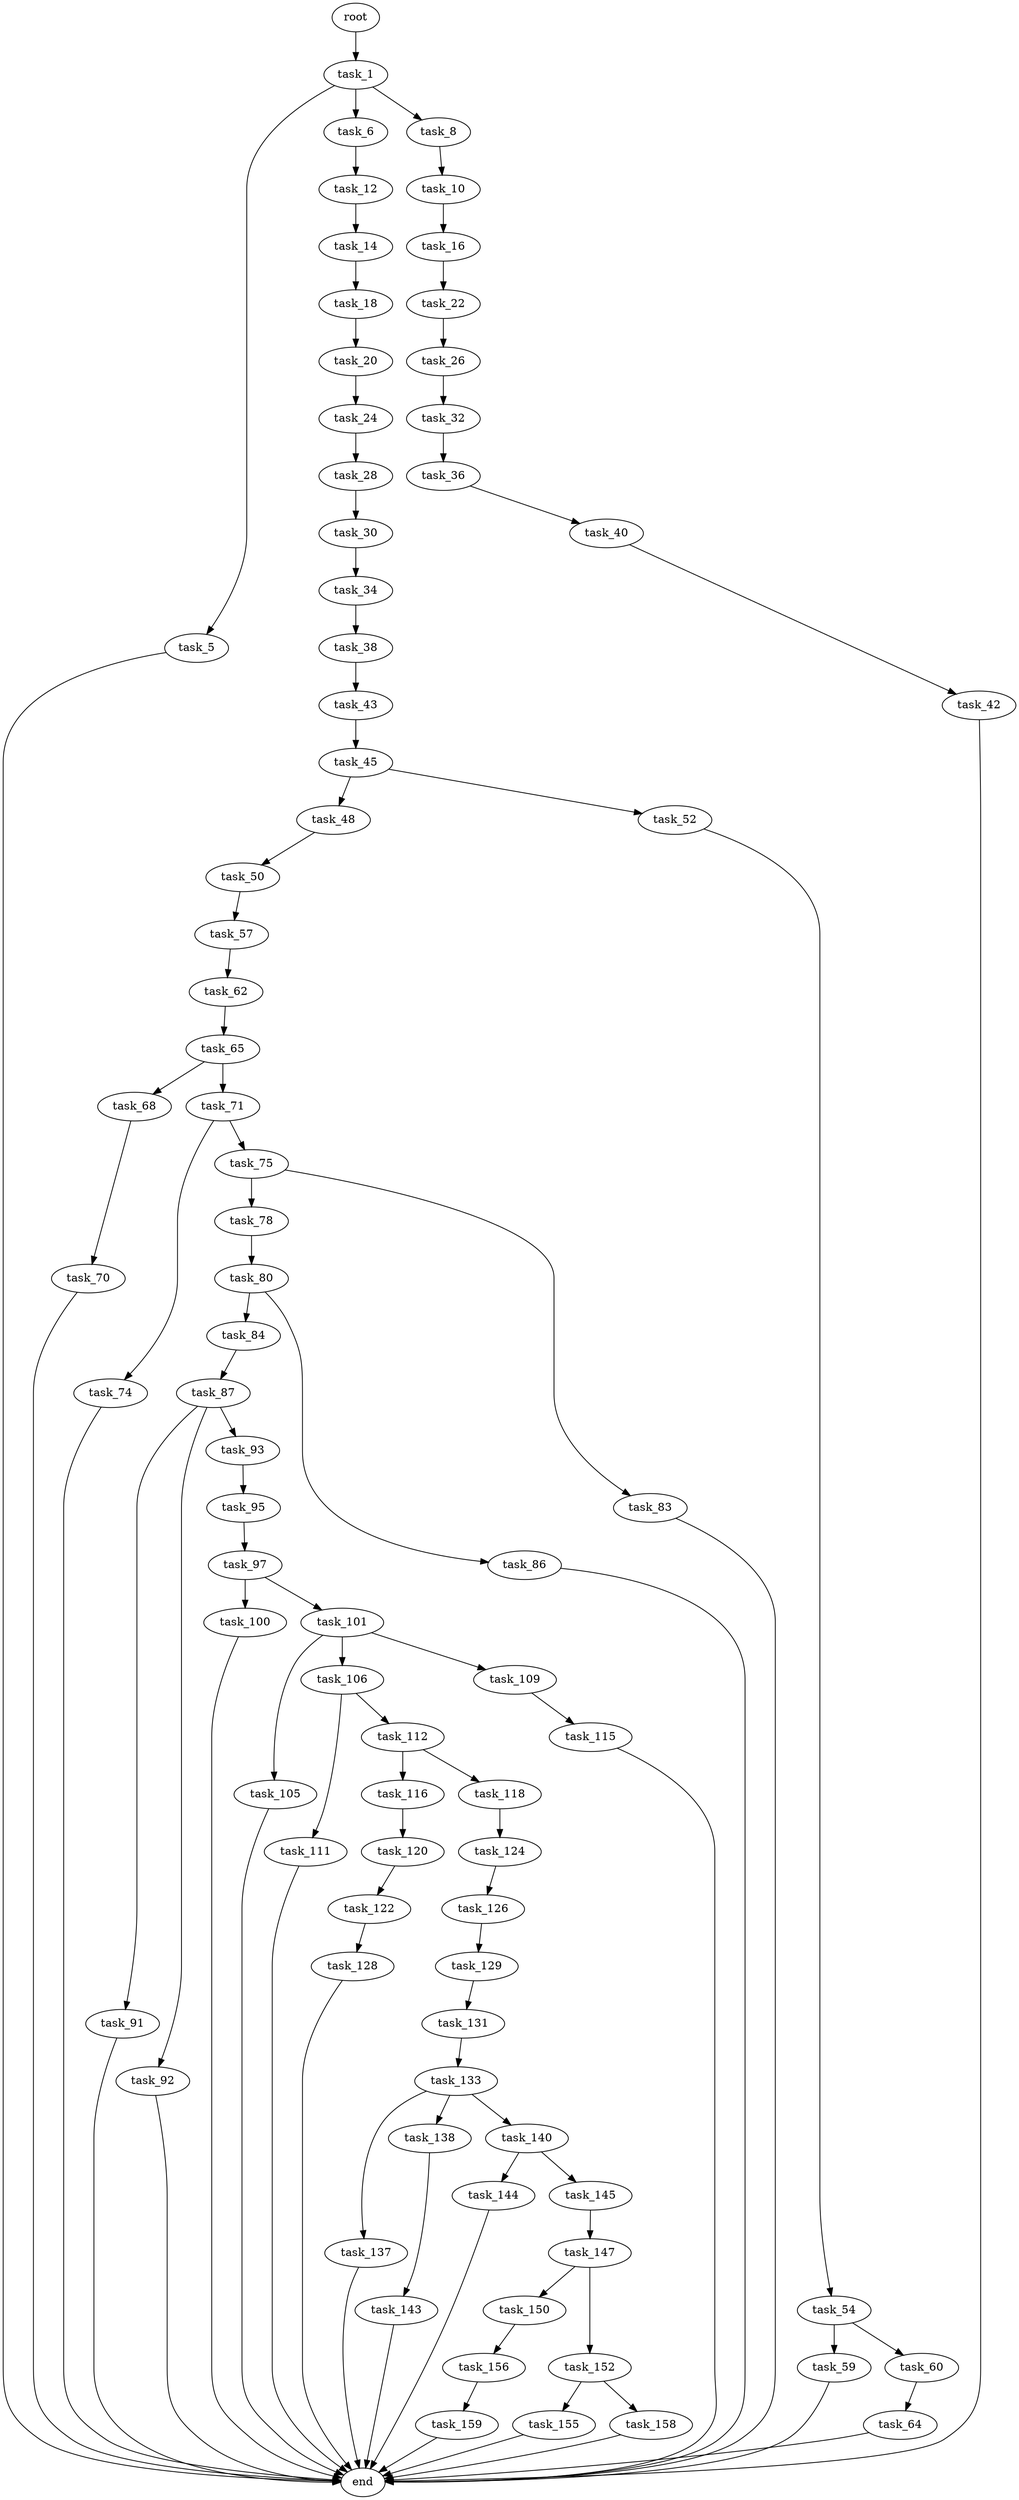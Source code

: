 digraph G {
  root [size="0.000000"];
  task_1 [size="1023083928.000000"];
  task_5 [size="549755813888.000000"];
  task_6 [size="28991029248.000000"];
  task_8 [size="25590725787.000000"];
  task_10 [size="1160442831.000000"];
  task_12 [size="134217728000.000000"];
  task_14 [size="1346534080.000000"];
  task_16 [size="175123219664.000000"];
  task_18 [size="18397352930.000000"];
  task_20 [size="368293445632.000000"];
  task_22 [size="1073741824000.000000"];
  task_24 [size="5218591123.000000"];
  task_26 [size="307857101020.000000"];
  task_28 [size="15482930447.000000"];
  task_30 [size="662713418541.000000"];
  task_32 [size="187139629594.000000"];
  task_34 [size="28991029248.000000"];
  task_36 [size="12901729545.000000"];
  task_38 [size="157247715686.000000"];
  task_40 [size="85477887617.000000"];
  task_42 [size="277115152107.000000"];
  task_43 [size="782757789696.000000"];
  task_45 [size="8589934592.000000"];
  task_48 [size="180564083740.000000"];
  task_50 [size="11599649021.000000"];
  task_52 [size="1073741824000.000000"];
  task_54 [size="21402819258.000000"];
  task_57 [size="134217728000.000000"];
  task_59 [size="7418238418.000000"];
  task_60 [size="793253709400.000000"];
  task_62 [size="76791232807.000000"];
  task_64 [size="134217728000.000000"];
  task_65 [size="549755813888.000000"];
  task_68 [size="171249120122.000000"];
  task_70 [size="11192946038.000000"];
  task_71 [size="1073741824000.000000"];
  task_74 [size="113890574573.000000"];
  task_75 [size="4567901741.000000"];
  task_78 [size="782757789696.000000"];
  task_80 [size="214157205361.000000"];
  task_83 [size="2589197747.000000"];
  task_84 [size="231928233984.000000"];
  task_86 [size="8589934592.000000"];
  task_87 [size="549755813888.000000"];
  task_91 [size="782757789696.000000"];
  task_92 [size="134217728000.000000"];
  task_93 [size="262594519904.000000"];
  task_95 [size="14571807677.000000"];
  task_97 [size="758505159639.000000"];
  task_100 [size="10541419382.000000"];
  task_101 [size="418190583.000000"];
  task_105 [size="303918673407.000000"];
  task_106 [size="28117444095.000000"];
  task_109 [size="28991029248.000000"];
  task_111 [size="368293445632.000000"];
  task_112 [size="327449047306.000000"];
  task_115 [size="28991029248.000000"];
  task_116 [size="68719476736.000000"];
  task_118 [size="1073741824000.000000"];
  task_120 [size="549755813888.000000"];
  task_122 [size="43102868480.000000"];
  task_124 [size="231928233984.000000"];
  task_126 [size="14900408456.000000"];
  task_128 [size="68719476736.000000"];
  task_129 [size="1073741824000.000000"];
  task_131 [size="79321306046.000000"];
  task_133 [size="445626541727.000000"];
  task_137 [size="28991029248.000000"];
  task_138 [size="29387434921.000000"];
  task_140 [size="5010902341.000000"];
  task_143 [size="68719476736.000000"];
  task_144 [size="33690604575.000000"];
  task_145 [size="45164474560.000000"];
  task_147 [size="184547626702.000000"];
  task_150 [size="942267933191.000000"];
  task_152 [size="1318934968108.000000"];
  task_155 [size="5115863957.000000"];
  task_156 [size="368293445632.000000"];
  task_158 [size="113630685233.000000"];
  task_159 [size="368293445632.000000"];
  end [size="0.000000"];

  root -> task_1 [size="1.000000"];
  task_1 -> task_5 [size="33554432.000000"];
  task_1 -> task_6 [size="33554432.000000"];
  task_1 -> task_8 [size="33554432.000000"];
  task_5 -> end [size="1.000000"];
  task_6 -> task_12 [size="75497472.000000"];
  task_8 -> task_10 [size="536870912.000000"];
  task_10 -> task_16 [size="33554432.000000"];
  task_12 -> task_14 [size="209715200.000000"];
  task_14 -> task_18 [size="33554432.000000"];
  task_16 -> task_22 [size="134217728.000000"];
  task_18 -> task_20 [size="411041792.000000"];
  task_20 -> task_24 [size="411041792.000000"];
  task_22 -> task_26 [size="838860800.000000"];
  task_24 -> task_28 [size="301989888.000000"];
  task_26 -> task_32 [size="679477248.000000"];
  task_28 -> task_30 [size="33554432.000000"];
  task_30 -> task_34 [size="679477248.000000"];
  task_32 -> task_36 [size="411041792.000000"];
  task_34 -> task_38 [size="75497472.000000"];
  task_36 -> task_40 [size="301989888.000000"];
  task_38 -> task_43 [size="134217728.000000"];
  task_40 -> task_42 [size="75497472.000000"];
  task_42 -> end [size="1.000000"];
  task_43 -> task_45 [size="679477248.000000"];
  task_45 -> task_48 [size="33554432.000000"];
  task_45 -> task_52 [size="33554432.000000"];
  task_48 -> task_50 [size="134217728.000000"];
  task_50 -> task_57 [size="209715200.000000"];
  task_52 -> task_54 [size="838860800.000000"];
  task_54 -> task_59 [size="536870912.000000"];
  task_54 -> task_60 [size="536870912.000000"];
  task_57 -> task_62 [size="209715200.000000"];
  task_59 -> end [size="1.000000"];
  task_60 -> task_64 [size="838860800.000000"];
  task_62 -> task_65 [size="75497472.000000"];
  task_64 -> end [size="1.000000"];
  task_65 -> task_68 [size="536870912.000000"];
  task_65 -> task_71 [size="536870912.000000"];
  task_68 -> task_70 [size="209715200.000000"];
  task_70 -> end [size="1.000000"];
  task_71 -> task_74 [size="838860800.000000"];
  task_71 -> task_75 [size="838860800.000000"];
  task_74 -> end [size="1.000000"];
  task_75 -> task_78 [size="209715200.000000"];
  task_75 -> task_83 [size="209715200.000000"];
  task_78 -> task_80 [size="679477248.000000"];
  task_80 -> task_84 [size="209715200.000000"];
  task_80 -> task_86 [size="209715200.000000"];
  task_83 -> end [size="1.000000"];
  task_84 -> task_87 [size="301989888.000000"];
  task_86 -> end [size="1.000000"];
  task_87 -> task_91 [size="536870912.000000"];
  task_87 -> task_92 [size="536870912.000000"];
  task_87 -> task_93 [size="536870912.000000"];
  task_91 -> end [size="1.000000"];
  task_92 -> end [size="1.000000"];
  task_93 -> task_95 [size="301989888.000000"];
  task_95 -> task_97 [size="536870912.000000"];
  task_97 -> task_100 [size="838860800.000000"];
  task_97 -> task_101 [size="838860800.000000"];
  task_100 -> end [size="1.000000"];
  task_101 -> task_105 [size="33554432.000000"];
  task_101 -> task_106 [size="33554432.000000"];
  task_101 -> task_109 [size="33554432.000000"];
  task_105 -> end [size="1.000000"];
  task_106 -> task_111 [size="33554432.000000"];
  task_106 -> task_112 [size="33554432.000000"];
  task_109 -> task_115 [size="75497472.000000"];
  task_111 -> end [size="1.000000"];
  task_112 -> task_116 [size="411041792.000000"];
  task_112 -> task_118 [size="411041792.000000"];
  task_115 -> end [size="1.000000"];
  task_116 -> task_120 [size="134217728.000000"];
  task_118 -> task_124 [size="838860800.000000"];
  task_120 -> task_122 [size="536870912.000000"];
  task_122 -> task_128 [size="679477248.000000"];
  task_124 -> task_126 [size="301989888.000000"];
  task_126 -> task_129 [size="301989888.000000"];
  task_128 -> end [size="1.000000"];
  task_129 -> task_131 [size="838860800.000000"];
  task_131 -> task_133 [size="75497472.000000"];
  task_133 -> task_137 [size="411041792.000000"];
  task_133 -> task_138 [size="411041792.000000"];
  task_133 -> task_140 [size="411041792.000000"];
  task_137 -> end [size="1.000000"];
  task_138 -> task_143 [size="838860800.000000"];
  task_140 -> task_144 [size="134217728.000000"];
  task_140 -> task_145 [size="134217728.000000"];
  task_143 -> end [size="1.000000"];
  task_144 -> end [size="1.000000"];
  task_145 -> task_147 [size="134217728.000000"];
  task_147 -> task_150 [size="134217728.000000"];
  task_147 -> task_152 [size="134217728.000000"];
  task_150 -> task_156 [size="679477248.000000"];
  task_152 -> task_155 [size="838860800.000000"];
  task_152 -> task_158 [size="838860800.000000"];
  task_155 -> end [size="1.000000"];
  task_156 -> task_159 [size="411041792.000000"];
  task_158 -> end [size="1.000000"];
  task_159 -> end [size="1.000000"];
}

